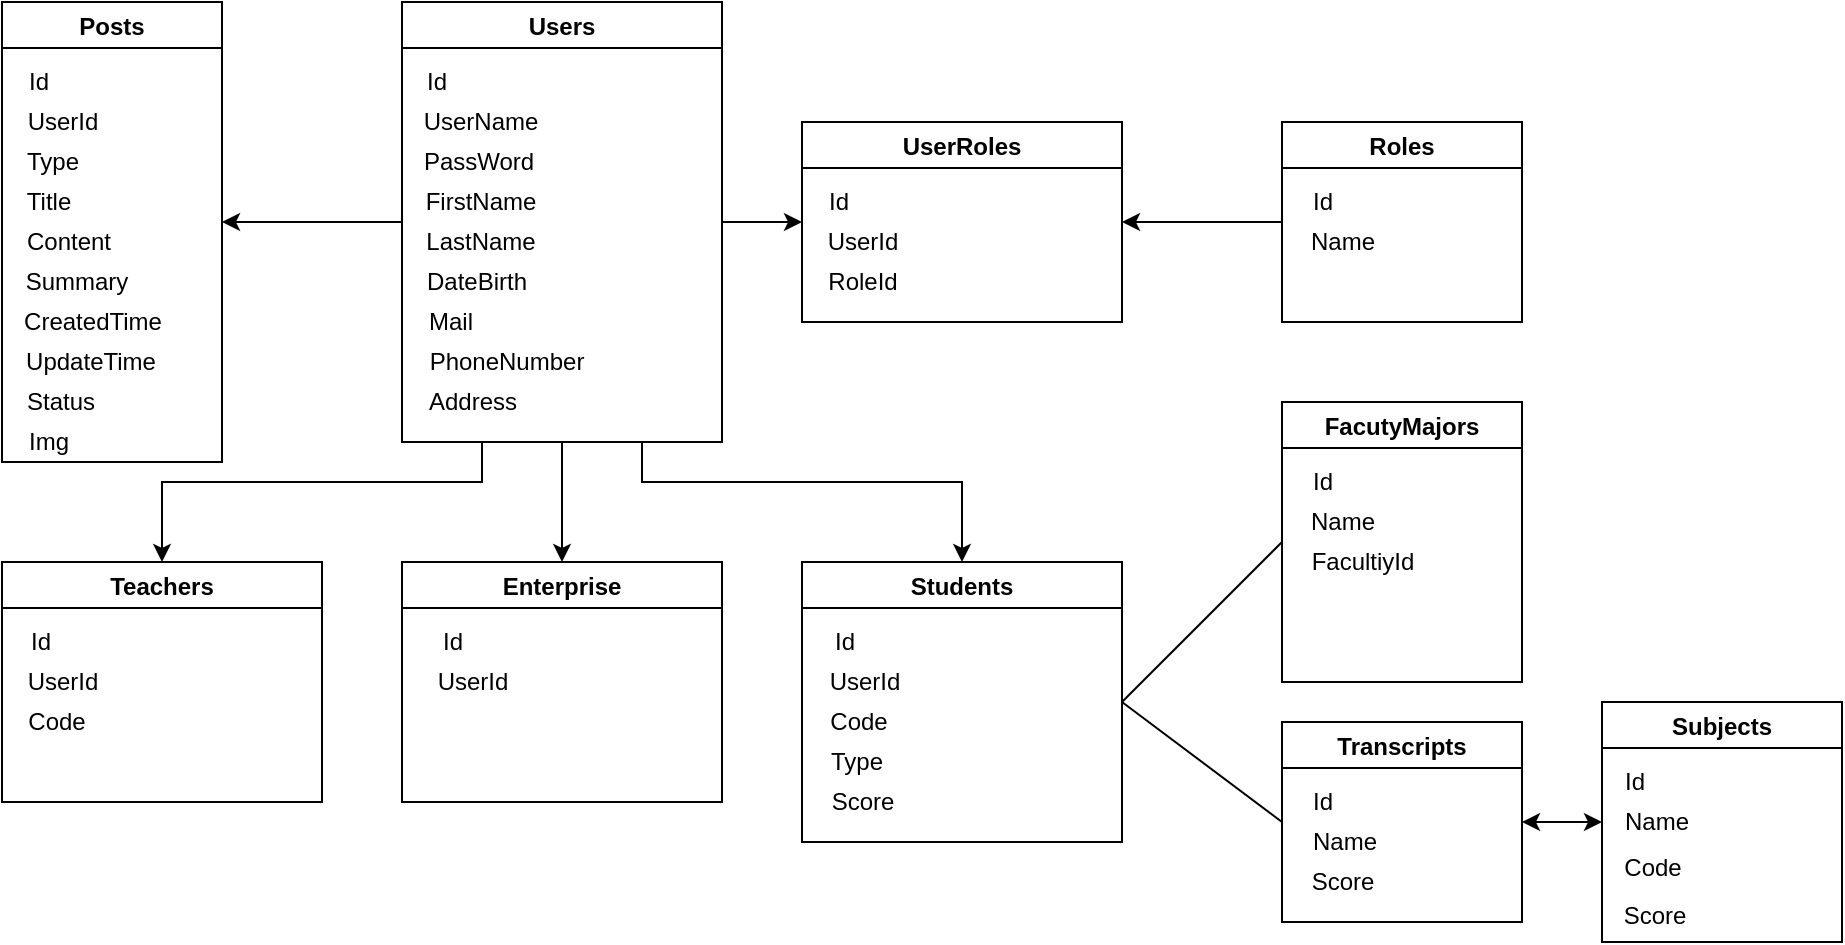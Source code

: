 <mxfile version="15.1.2" type="device"><diagram id="ClvYhwivgXi4tR60h7GU" name="Page-1"><mxGraphModel dx="2071" dy="681" grid="1" gridSize="10" guides="1" tooltips="1" connect="1" arrows="1" fold="1" page="1" pageScale="1" pageWidth="850" pageHeight="1100" math="0" shadow="0"><root><mxCell id="0"/><mxCell id="1" parent="0"/><mxCell id="eZaxkRJO287pp-5y22kn-29" style="edgeStyle=orthogonalEdgeStyle;rounded=0;orthogonalLoop=1;jettySize=auto;html=1;entryX=0;entryY=0.5;entryDx=0;entryDy=0;exitX=1;exitY=0.5;exitDx=0;exitDy=0;" parent="1" source="eZaxkRJO287pp-5y22kn-2" target="eZaxkRJO287pp-5y22kn-5" edge="1"><mxGeometry relative="1" as="geometry"><mxPoint x="260" y="130" as="sourcePoint"/></mxGeometry></mxCell><mxCell id="eZaxkRJO287pp-5y22kn-69" style="edgeStyle=orthogonalEdgeStyle;rounded=0;orthogonalLoop=1;jettySize=auto;html=1;entryX=0.5;entryY=0;entryDx=0;entryDy=0;" parent="1" target="eZaxkRJO287pp-5y22kn-31" edge="1"><mxGeometry relative="1" as="geometry"><mxPoint x="240" y="300" as="sourcePoint"/><Array as="points"><mxPoint x="240" y="300"/><mxPoint x="240" y="320"/><mxPoint x="400" y="320"/></Array></mxGeometry></mxCell><mxCell id="eZaxkRJO287pp-5y22kn-70" style="edgeStyle=orthogonalEdgeStyle;rounded=0;orthogonalLoop=1;jettySize=auto;html=1;entryX=0.5;entryY=0;entryDx=0;entryDy=0;" parent="1" source="eZaxkRJO287pp-5y22kn-2" target="eZaxkRJO287pp-5y22kn-56" edge="1"><mxGeometry relative="1" as="geometry"/></mxCell><mxCell id="eZaxkRJO287pp-5y22kn-71" style="edgeStyle=orthogonalEdgeStyle;rounded=0;orthogonalLoop=1;jettySize=auto;html=1;exitX=0.5;exitY=1;exitDx=0;exitDy=0;" parent="1" source="eZaxkRJO287pp-5y22kn-2" target="eZaxkRJO287pp-5y22kn-32" edge="1"><mxGeometry relative="1" as="geometry"><Array as="points"><mxPoint x="160" y="300"/><mxPoint x="160" y="320"/><mxPoint y="320"/></Array></mxGeometry></mxCell><mxCell id="eZaxkRJO287pp-5y22kn-2" value="Users" style="swimlane;" parent="1" vertex="1"><mxGeometry x="120" y="80" width="160" height="220" as="geometry"/></mxCell><mxCell id="eZaxkRJO287pp-5y22kn-8" value="Id" style="text;html=1;align=center;verticalAlign=middle;resizable=0;points=[];autosize=1;strokeColor=none;" parent="eZaxkRJO287pp-5y22kn-2" vertex="1"><mxGeometry x="2" y="30" width="30" height="20" as="geometry"/></mxCell><mxCell id="eZaxkRJO287pp-5y22kn-10" value="UserName" style="text;html=1;align=center;verticalAlign=middle;resizable=0;points=[];autosize=1;strokeColor=none;" parent="eZaxkRJO287pp-5y22kn-2" vertex="1"><mxGeometry x="4" y="50" width="70" height="20" as="geometry"/></mxCell><mxCell id="eZaxkRJO287pp-5y22kn-15" value="FirstName" style="text;html=1;align=center;verticalAlign=middle;resizable=0;points=[];autosize=1;strokeColor=none;" parent="eZaxkRJO287pp-5y22kn-2" vertex="1"><mxGeometry x="4" y="90" width="70" height="20" as="geometry"/></mxCell><mxCell id="eZaxkRJO287pp-5y22kn-17" value="DateBirth" style="text;html=1;align=center;verticalAlign=middle;resizable=0;points=[];autosize=1;strokeColor=none;" parent="eZaxkRJO287pp-5y22kn-2" vertex="1"><mxGeometry x="2" y="130" width="70" height="20" as="geometry"/></mxCell><mxCell id="eZaxkRJO287pp-5y22kn-19" value="PhoneNumber" style="text;html=1;align=center;verticalAlign=middle;resizable=0;points=[];autosize=1;strokeColor=none;" parent="eZaxkRJO287pp-5y22kn-2" vertex="1"><mxGeometry x="7" y="170" width="90" height="20" as="geometry"/></mxCell><mxCell id="eZaxkRJO287pp-5y22kn-18" value="Mail" style="text;html=1;align=center;verticalAlign=middle;resizable=0;points=[];autosize=1;strokeColor=none;" parent="eZaxkRJO287pp-5y22kn-2" vertex="1"><mxGeometry x="4" y="150" width="40" height="20" as="geometry"/></mxCell><mxCell id="eZaxkRJO287pp-5y22kn-5" value="UserRoles" style="swimlane;startSize=23;" parent="1" vertex="1"><mxGeometry x="320" y="140" width="160" height="100" as="geometry"/></mxCell><mxCell id="eZaxkRJO287pp-5y22kn-23" value="UserId" style="text;html=1;align=center;verticalAlign=middle;resizable=0;points=[];autosize=1;strokeColor=none;" parent="eZaxkRJO287pp-5y22kn-5" vertex="1"><mxGeometry x="5" y="50" width="50" height="20" as="geometry"/></mxCell><mxCell id="eZaxkRJO287pp-5y22kn-24" value="RoleId" style="text;html=1;align=center;verticalAlign=middle;resizable=0;points=[];autosize=1;strokeColor=none;" parent="eZaxkRJO287pp-5y22kn-5" vertex="1"><mxGeometry x="5" y="70" width="50" height="20" as="geometry"/></mxCell><mxCell id="eZaxkRJO287pp-5y22kn-22" value="Id" style="text;html=1;align=center;verticalAlign=middle;resizable=0;points=[];autosize=1;strokeColor=none;" parent="eZaxkRJO287pp-5y22kn-5" vertex="1"><mxGeometry x="3" y="30" width="30" height="20" as="geometry"/></mxCell><mxCell id="eZaxkRJO287pp-5y22kn-30" style="edgeStyle=orthogonalEdgeStyle;rounded=0;orthogonalLoop=1;jettySize=auto;html=1;entryX=1;entryY=0.5;entryDx=0;entryDy=0;" parent="1" source="eZaxkRJO287pp-5y22kn-7" target="eZaxkRJO287pp-5y22kn-5" edge="1"><mxGeometry relative="1" as="geometry"/></mxCell><mxCell id="eZaxkRJO287pp-5y22kn-7" value="Roles" style="swimlane;" parent="1" vertex="1"><mxGeometry x="560" y="140" width="120" height="100" as="geometry"/></mxCell><mxCell id="eZaxkRJO287pp-5y22kn-26" value="Name" style="text;html=1;align=center;verticalAlign=middle;resizable=0;points=[];autosize=1;strokeColor=none;" parent="eZaxkRJO287pp-5y22kn-7" vertex="1"><mxGeometry x="5" y="50" width="50" height="20" as="geometry"/></mxCell><mxCell id="eZaxkRJO287pp-5y22kn-14" value="PassWord" style="text;html=1;align=center;verticalAlign=middle;resizable=0;points=[];autosize=1;strokeColor=none;" parent="1" vertex="1"><mxGeometry x="123" y="150" width="70" height="20" as="geometry"/></mxCell><mxCell id="eZaxkRJO287pp-5y22kn-16" value="LastName" style="text;html=1;align=center;verticalAlign=middle;resizable=0;points=[];autosize=1;strokeColor=none;" parent="1" vertex="1"><mxGeometry x="124" y="190" width="70" height="20" as="geometry"/></mxCell><mxCell id="eZaxkRJO287pp-5y22kn-20" value="Address" style="text;html=1;align=center;verticalAlign=middle;resizable=0;points=[];autosize=1;strokeColor=none;" parent="1" vertex="1"><mxGeometry x="125" y="270" width="60" height="20" as="geometry"/></mxCell><mxCell id="eZaxkRJO287pp-5y22kn-25" value="Id" style="text;html=1;align=center;verticalAlign=middle;resizable=0;points=[];autosize=1;strokeColor=none;" parent="1" vertex="1"><mxGeometry x="565" y="170" width="30" height="20" as="geometry"/></mxCell><mxCell id="eZaxkRJO287pp-5y22kn-31" value="Students" style="swimlane;" parent="1" vertex="1"><mxGeometry x="320" y="360" width="160" height="140" as="geometry"/></mxCell><mxCell id="eZaxkRJO287pp-5y22kn-33" value="Id" style="text;html=1;align=center;verticalAlign=middle;resizable=0;points=[];autosize=1;strokeColor=none;" parent="eZaxkRJO287pp-5y22kn-31" vertex="1"><mxGeometry x="6" y="30" width="30" height="20" as="geometry"/></mxCell><mxCell id="eZaxkRJO287pp-5y22kn-35" value="Code" style="text;html=1;align=center;verticalAlign=middle;resizable=0;points=[];autosize=1;strokeColor=none;" parent="eZaxkRJO287pp-5y22kn-31" vertex="1"><mxGeometry x="8" y="70" width="40" height="20" as="geometry"/></mxCell><mxCell id="eZaxkRJO287pp-5y22kn-62" value="Score" style="text;html=1;align=center;verticalAlign=middle;resizable=0;points=[];autosize=1;strokeColor=none;" parent="eZaxkRJO287pp-5y22kn-31" vertex="1"><mxGeometry x="5" y="110" width="50" height="20" as="geometry"/></mxCell><mxCell id="eZaxkRJO287pp-5y22kn-32" value="Teachers" style="swimlane;" parent="1" vertex="1"><mxGeometry x="-80" y="360" width="160" height="120" as="geometry"/></mxCell><mxCell id="eZaxkRJO287pp-5y22kn-41" value="UserId" style="text;html=1;align=center;verticalAlign=middle;resizable=0;points=[];autosize=1;strokeColor=none;" parent="eZaxkRJO287pp-5y22kn-32" vertex="1"><mxGeometry x="5" y="50" width="50" height="20" as="geometry"/></mxCell><mxCell id="eZaxkRJO287pp-5y22kn-34" value="UserId" style="text;html=1;align=center;verticalAlign=middle;resizable=0;points=[];autosize=1;strokeColor=none;" parent="1" vertex="1"><mxGeometry x="326" y="410" width="50" height="20" as="geometry"/></mxCell><mxCell id="eZaxkRJO287pp-5y22kn-36" value="Type" style="text;html=1;align=center;verticalAlign=middle;resizable=0;points=[];autosize=1;strokeColor=none;" parent="1" vertex="1"><mxGeometry x="327" y="450" width="40" height="20" as="geometry"/></mxCell><mxCell id="eZaxkRJO287pp-5y22kn-40" value="Id" style="text;html=1;align=center;verticalAlign=middle;resizable=0;points=[];autosize=1;strokeColor=none;" parent="1" vertex="1"><mxGeometry x="-76" y="390" width="30" height="20" as="geometry"/></mxCell><mxCell id="eZaxkRJO287pp-5y22kn-42" value="Code" style="text;html=1;align=center;verticalAlign=middle;resizable=0;points=[];autosize=1;strokeColor=none;" parent="1" vertex="1"><mxGeometry x="-73" y="430" width="40" height="20" as="geometry"/></mxCell><mxCell id="eZaxkRJO287pp-5y22kn-43" value="Posts" style="swimlane;" parent="1" vertex="1"><mxGeometry x="-80" y="80" width="110" height="230" as="geometry"/></mxCell><mxCell id="eZaxkRJO287pp-5y22kn-48" value="Title" style="text;html=1;align=center;verticalAlign=middle;resizable=0;points=[];autosize=1;strokeColor=none;" parent="eZaxkRJO287pp-5y22kn-43" vertex="1"><mxGeometry x="3" y="90" width="40" height="20" as="geometry"/></mxCell><mxCell id="eZaxkRJO287pp-5y22kn-49" value="Content" style="text;html=1;align=center;verticalAlign=middle;resizable=0;points=[];autosize=1;strokeColor=none;" parent="eZaxkRJO287pp-5y22kn-43" vertex="1"><mxGeometry x="3" y="110" width="60" height="20" as="geometry"/></mxCell><mxCell id="eZaxkRJO287pp-5y22kn-50" value="Summary" style="text;html=1;align=center;verticalAlign=middle;resizable=0;points=[];autosize=1;strokeColor=none;" parent="eZaxkRJO287pp-5y22kn-43" vertex="1"><mxGeometry x="2" y="130" width="70" height="20" as="geometry"/></mxCell><mxCell id="eZaxkRJO287pp-5y22kn-51" value="CreatedTime" style="text;html=1;align=center;verticalAlign=middle;resizable=0;points=[];autosize=1;strokeColor=none;" parent="eZaxkRJO287pp-5y22kn-43" vertex="1"><mxGeometry x="5" y="150" width="80" height="20" as="geometry"/></mxCell><mxCell id="eZaxkRJO287pp-5y22kn-45" value="Id" style="text;html=1;align=center;verticalAlign=middle;resizable=0;points=[];autosize=1;strokeColor=none;" parent="1" vertex="1"><mxGeometry x="-77" y="110" width="30" height="20" as="geometry"/></mxCell><mxCell id="eZaxkRJO287pp-5y22kn-46" value="UserId" style="text;html=1;align=center;verticalAlign=middle;resizable=0;points=[];autosize=1;strokeColor=none;" parent="1" vertex="1"><mxGeometry x="-75" y="130" width="50" height="20" as="geometry"/></mxCell><mxCell id="eZaxkRJO287pp-5y22kn-47" value="Type" style="text;html=1;align=center;verticalAlign=middle;resizable=0;points=[];autosize=1;strokeColor=none;" parent="1" vertex="1"><mxGeometry x="-75" y="150" width="40" height="20" as="geometry"/></mxCell><mxCell id="eZaxkRJO287pp-5y22kn-52" value="UpdateTime" style="text;html=1;align=center;verticalAlign=middle;resizable=0;points=[];autosize=1;strokeColor=none;" parent="1" vertex="1"><mxGeometry x="-76" y="250" width="80" height="20" as="geometry"/></mxCell><mxCell id="eZaxkRJO287pp-5y22kn-54" value="Status" style="text;html=1;align=center;verticalAlign=middle;resizable=0;points=[];autosize=1;strokeColor=none;" parent="1" vertex="1"><mxGeometry x="-76" y="270" width="50" height="20" as="geometry"/></mxCell><mxCell id="eZaxkRJO287pp-5y22kn-55" value="Img" style="text;html=1;align=center;verticalAlign=middle;resizable=0;points=[];autosize=1;strokeColor=none;" parent="1" vertex="1"><mxGeometry x="-77" y="290" width="40" height="20" as="geometry"/></mxCell><mxCell id="eZaxkRJO287pp-5y22kn-56" value="Enterprise" style="swimlane;" parent="1" vertex="1"><mxGeometry x="120" y="360" width="160" height="120" as="geometry"/></mxCell><mxCell id="eZaxkRJO287pp-5y22kn-57" value="Id" style="text;html=1;align=center;verticalAlign=middle;resizable=0;points=[];autosize=1;strokeColor=none;" parent="eZaxkRJO287pp-5y22kn-56" vertex="1"><mxGeometry x="10" y="30" width="30" height="20" as="geometry"/></mxCell><mxCell id="eZaxkRJO287pp-5y22kn-59" value="UserId" style="text;html=1;align=center;verticalAlign=middle;resizable=0;points=[];autosize=1;strokeColor=none;" parent="eZaxkRJO287pp-5y22kn-56" vertex="1"><mxGeometry x="10" y="50" width="50" height="20" as="geometry"/></mxCell><mxCell id="eZaxkRJO287pp-5y22kn-63" value="FacutyMajors" style="swimlane;" parent="1" vertex="1"><mxGeometry x="560" y="280" width="120" height="140" as="geometry"/></mxCell><mxCell id="eZaxkRJO287pp-5y22kn-67" value="FacultiyId" style="text;html=1;align=center;verticalAlign=middle;resizable=0;points=[];autosize=1;strokeColor=none;" parent="eZaxkRJO287pp-5y22kn-63" vertex="1"><mxGeometry x="5" y="70" width="70" height="20" as="geometry"/></mxCell><mxCell id="eZaxkRJO287pp-5y22kn-65" value="Id" style="text;html=1;align=center;verticalAlign=middle;resizable=0;points=[];autosize=1;strokeColor=none;" parent="eZaxkRJO287pp-5y22kn-63" vertex="1"><mxGeometry x="5" y="30" width="30" height="20" as="geometry"/></mxCell><mxCell id="eZaxkRJO287pp-5y22kn-64" value="" style="endArrow=none;html=1;exitX=1;exitY=0.5;exitDx=0;exitDy=0;entryX=0;entryY=0.5;entryDx=0;entryDy=0;" parent="1" source="eZaxkRJO287pp-5y22kn-31" target="eZaxkRJO287pp-5y22kn-63" edge="1"><mxGeometry width="50" height="50" relative="1" as="geometry"><mxPoint x="360" y="400" as="sourcePoint"/><mxPoint x="410" y="350" as="targetPoint"/></mxGeometry></mxCell><mxCell id="eZaxkRJO287pp-5y22kn-66" value="Name" style="text;html=1;align=center;verticalAlign=middle;resizable=0;points=[];autosize=1;strokeColor=none;" parent="1" vertex="1"><mxGeometry x="565" y="330" width="50" height="20" as="geometry"/></mxCell><mxCell id="JZxv4sTmk_Dix1k1jbDw-1" value="Transcripts" style="swimlane;" vertex="1" parent="1"><mxGeometry x="560" y="440" width="120" height="100" as="geometry"/></mxCell><mxCell id="JZxv4sTmk_Dix1k1jbDw-2" value="Id" style="text;html=1;align=center;verticalAlign=middle;resizable=0;points=[];autosize=1;strokeColor=none;" vertex="1" parent="JZxv4sTmk_Dix1k1jbDw-1"><mxGeometry x="5" y="30" width="30" height="20" as="geometry"/></mxCell><mxCell id="JZxv4sTmk_Dix1k1jbDw-6" value="Score" style="text;html=1;align=center;verticalAlign=middle;resizable=0;points=[];autosize=1;strokeColor=none;" vertex="1" parent="JZxv4sTmk_Dix1k1jbDw-1"><mxGeometry x="5" y="70" width="50" height="20" as="geometry"/></mxCell><mxCell id="JZxv4sTmk_Dix1k1jbDw-5" value="Name" style="text;html=1;align=center;verticalAlign=middle;resizable=0;points=[];autosize=1;strokeColor=none;" vertex="1" parent="1"><mxGeometry x="566" y="490" width="50" height="20" as="geometry"/></mxCell><mxCell id="JZxv4sTmk_Dix1k1jbDw-10" value="" style="endArrow=none;html=1;exitX=0;exitY=0.5;exitDx=0;exitDy=0;" edge="1" parent="1" source="JZxv4sTmk_Dix1k1jbDw-1"><mxGeometry width="50" height="50" relative="1" as="geometry"><mxPoint x="330" y="420" as="sourcePoint"/><mxPoint x="480" y="430" as="targetPoint"/><Array as="points"/></mxGeometry></mxCell><mxCell id="JZxv4sTmk_Dix1k1jbDw-11" value="" style="endArrow=classic;html=1;exitX=0;exitY=0.5;exitDx=0;exitDy=0;" edge="1" parent="1" source="eZaxkRJO287pp-5y22kn-2"><mxGeometry width="50" height="50" relative="1" as="geometry"><mxPoint x="330" y="420" as="sourcePoint"/><mxPoint x="30" y="190" as="targetPoint"/></mxGeometry></mxCell><mxCell id="JZxv4sTmk_Dix1k1jbDw-12" value="Subjects" style="swimlane;" vertex="1" parent="1"><mxGeometry x="720" y="430" width="120" height="120" as="geometry"/></mxCell><mxCell id="JZxv4sTmk_Dix1k1jbDw-13" value="Id" style="text;html=1;align=center;verticalAlign=middle;resizable=0;points=[];autosize=1;strokeColor=none;" vertex="1" parent="JZxv4sTmk_Dix1k1jbDw-12"><mxGeometry x="1" y="30" width="30" height="20" as="geometry"/></mxCell><mxCell id="JZxv4sTmk_Dix1k1jbDw-14" value="Code" style="text;html=1;align=center;verticalAlign=middle;resizable=0;points=[];autosize=1;strokeColor=none;" vertex="1" parent="JZxv4sTmk_Dix1k1jbDw-12"><mxGeometry x="5" y="73" width="40" height="20" as="geometry"/></mxCell><mxCell id="JZxv4sTmk_Dix1k1jbDw-15" value="Name" style="text;html=1;align=center;verticalAlign=middle;resizable=0;points=[];autosize=1;strokeColor=none;" vertex="1" parent="1"><mxGeometry x="722" y="480" width="50" height="20" as="geometry"/></mxCell><mxCell id="JZxv4sTmk_Dix1k1jbDw-16" value="Score" style="text;html=1;align=center;verticalAlign=middle;resizable=0;points=[];autosize=1;strokeColor=none;" vertex="1" parent="1"><mxGeometry x="721" y="527" width="50" height="20" as="geometry"/></mxCell><mxCell id="JZxv4sTmk_Dix1k1jbDw-17" value="" style="endArrow=classic;startArrow=classic;html=1;exitX=1;exitY=0.5;exitDx=0;exitDy=0;" edge="1" parent="1" source="JZxv4sTmk_Dix1k1jbDw-1"><mxGeometry width="50" height="50" relative="1" as="geometry"><mxPoint x="440" y="520" as="sourcePoint"/><mxPoint x="720" y="490" as="targetPoint"/></mxGeometry></mxCell></root></mxGraphModel></diagram></mxfile>